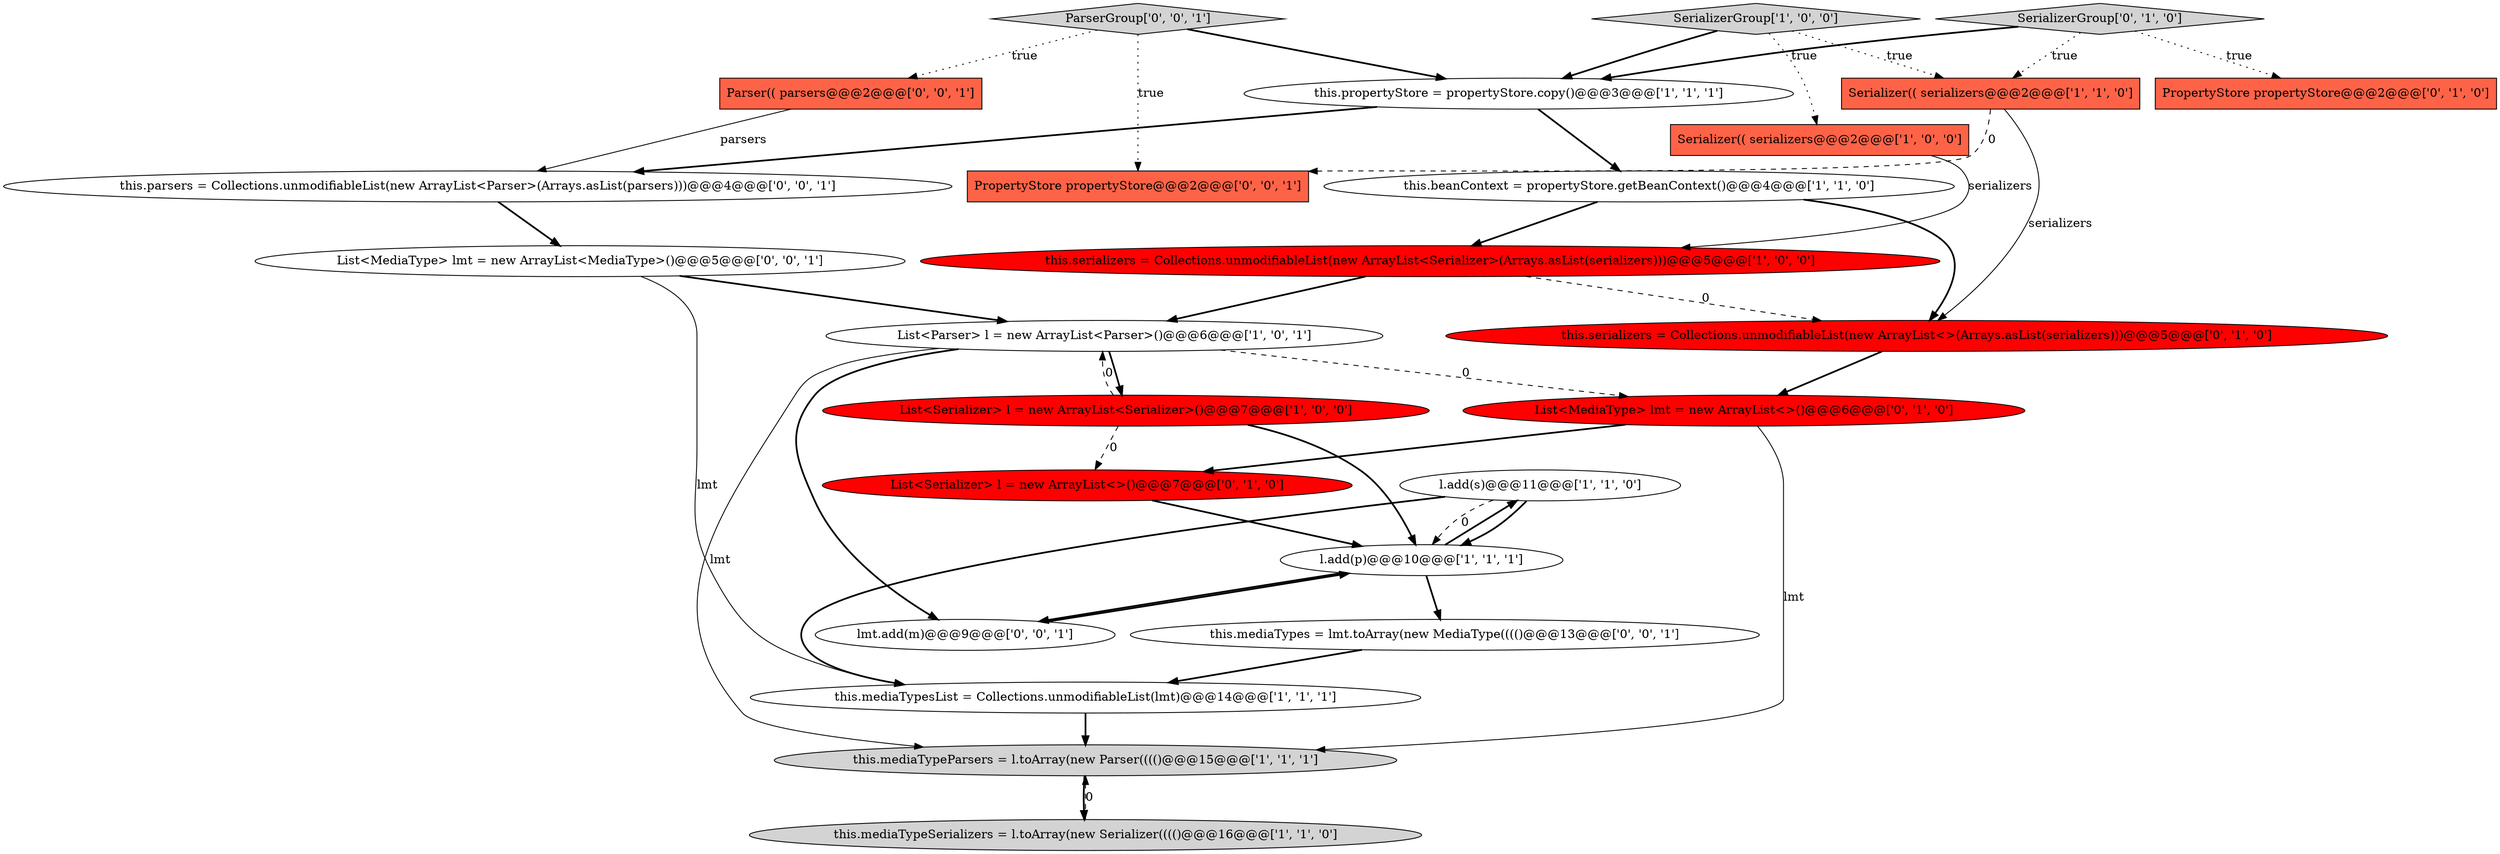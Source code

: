 digraph {
2 [style = filled, label = "l.add(s)@@@11@@@['1', '1', '0']", fillcolor = white, shape = ellipse image = "AAA0AAABBB1BBB"];
18 [style = filled, label = "ParserGroup['0', '0', '1']", fillcolor = lightgray, shape = diamond image = "AAA0AAABBB3BBB"];
12 [style = filled, label = "SerializerGroup['1', '0', '0']", fillcolor = lightgray, shape = diamond image = "AAA0AAABBB1BBB"];
10 [style = filled, label = "Serializer(( serializers@@@2@@@['1', '0', '0']", fillcolor = tomato, shape = box image = "AAA0AAABBB1BBB"];
19 [style = filled, label = "Parser(( parsers@@@2@@@['0', '0', '1']", fillcolor = tomato, shape = box image = "AAA0AAABBB3BBB"];
5 [style = filled, label = "this.mediaTypeParsers = l.toArray(new Parser(((()@@@15@@@['1', '1', '1']", fillcolor = lightgray, shape = ellipse image = "AAA0AAABBB1BBB"];
23 [style = filled, label = "this.parsers = Collections.unmodifiableList(new ArrayList<Parser>(Arrays.asList(parsers)))@@@4@@@['0', '0', '1']", fillcolor = white, shape = ellipse image = "AAA0AAABBB3BBB"];
4 [style = filled, label = "l.add(p)@@@10@@@['1', '1', '1']", fillcolor = white, shape = ellipse image = "AAA0AAABBB1BBB"];
9 [style = filled, label = "this.beanContext = propertyStore.getBeanContext()@@@4@@@['1', '1', '0']", fillcolor = white, shape = ellipse image = "AAA0AAABBB1BBB"];
15 [style = filled, label = "List<Serializer> l = new ArrayList<>()@@@7@@@['0', '1', '0']", fillcolor = red, shape = ellipse image = "AAA1AAABBB2BBB"];
17 [style = filled, label = "SerializerGroup['0', '1', '0']", fillcolor = lightgray, shape = diamond image = "AAA0AAABBB2BBB"];
21 [style = filled, label = "lmt.add(m)@@@9@@@['0', '0', '1']", fillcolor = white, shape = ellipse image = "AAA0AAABBB3BBB"];
3 [style = filled, label = "this.propertyStore = propertyStore.copy()@@@3@@@['1', '1', '1']", fillcolor = white, shape = ellipse image = "AAA0AAABBB1BBB"];
8 [style = filled, label = "this.serializers = Collections.unmodifiableList(new ArrayList<Serializer>(Arrays.asList(serializers)))@@@5@@@['1', '0', '0']", fillcolor = red, shape = ellipse image = "AAA1AAABBB1BBB"];
24 [style = filled, label = "this.mediaTypes = lmt.toArray(new MediaType(((()@@@13@@@['0', '0', '1']", fillcolor = white, shape = ellipse image = "AAA0AAABBB3BBB"];
16 [style = filled, label = "this.serializers = Collections.unmodifiableList(new ArrayList<>(Arrays.asList(serializers)))@@@5@@@['0', '1', '0']", fillcolor = red, shape = ellipse image = "AAA1AAABBB2BBB"];
7 [style = filled, label = "List<Serializer> l = new ArrayList<Serializer>()@@@7@@@['1', '0', '0']", fillcolor = red, shape = ellipse image = "AAA1AAABBB1BBB"];
11 [style = filled, label = "Serializer(( serializers@@@2@@@['1', '1', '0']", fillcolor = tomato, shape = box image = "AAA0AAABBB1BBB"];
0 [style = filled, label = "List<Parser> l = new ArrayList<Parser>()@@@6@@@['1', '0', '1']", fillcolor = white, shape = ellipse image = "AAA0AAABBB1BBB"];
1 [style = filled, label = "this.mediaTypeSerializers = l.toArray(new Serializer(((()@@@16@@@['1', '1', '0']", fillcolor = lightgray, shape = ellipse image = "AAA0AAABBB1BBB"];
13 [style = filled, label = "PropertyStore propertyStore@@@2@@@['0', '1', '0']", fillcolor = tomato, shape = box image = "AAA0AAABBB2BBB"];
20 [style = filled, label = "List<MediaType> lmt = new ArrayList<MediaType>()@@@5@@@['0', '0', '1']", fillcolor = white, shape = ellipse image = "AAA0AAABBB3BBB"];
22 [style = filled, label = "PropertyStore propertyStore@@@2@@@['0', '0', '1']", fillcolor = tomato, shape = box image = "AAA0AAABBB3BBB"];
6 [style = filled, label = "this.mediaTypesList = Collections.unmodifiableList(lmt)@@@14@@@['1', '1', '1']", fillcolor = white, shape = ellipse image = "AAA0AAABBB1BBB"];
14 [style = filled, label = "List<MediaType> lmt = new ArrayList<>()@@@6@@@['0', '1', '0']", fillcolor = red, shape = ellipse image = "AAA1AAABBB2BBB"];
19->23 [style = solid, label="parsers"];
18->3 [style = bold, label=""];
23->20 [style = bold, label=""];
8->16 [style = dashed, label="0"];
4->24 [style = bold, label=""];
1->5 [style = dashed, label="0"];
10->8 [style = solid, label="serializers"];
2->6 [style = bold, label=""];
20->0 [style = bold, label=""];
18->19 [style = dotted, label="true"];
11->22 [style = dashed, label="0"];
4->21 [style = bold, label=""];
14->5 [style = solid, label="lmt"];
0->21 [style = bold, label=""];
4->2 [style = bold, label=""];
7->4 [style = bold, label=""];
7->0 [style = dashed, label="0"];
20->6 [style = solid, label="lmt"];
9->8 [style = bold, label=""];
2->4 [style = bold, label=""];
9->16 [style = bold, label=""];
0->7 [style = bold, label=""];
12->11 [style = dotted, label="true"];
8->0 [style = bold, label=""];
3->9 [style = bold, label=""];
0->14 [style = dashed, label="0"];
11->16 [style = solid, label="serializers"];
5->1 [style = bold, label=""];
6->5 [style = bold, label=""];
3->23 [style = bold, label=""];
0->5 [style = solid, label="lmt"];
12->10 [style = dotted, label="true"];
15->4 [style = bold, label=""];
17->3 [style = bold, label=""];
7->15 [style = dashed, label="0"];
16->14 [style = bold, label=""];
14->15 [style = bold, label=""];
12->3 [style = bold, label=""];
24->6 [style = bold, label=""];
17->13 [style = dotted, label="true"];
2->4 [style = dashed, label="0"];
21->4 [style = bold, label=""];
17->11 [style = dotted, label="true"];
18->22 [style = dotted, label="true"];
}
